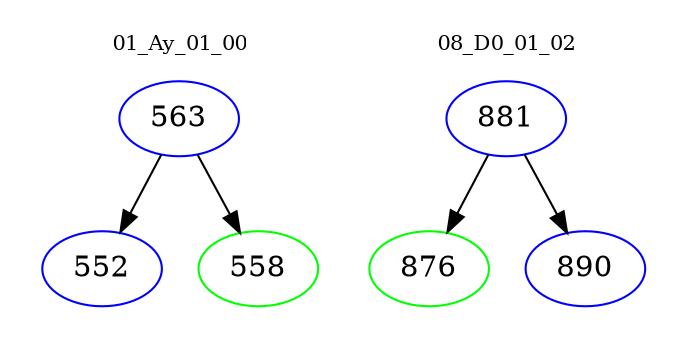 digraph{
subgraph cluster_0 {
color = white
label = "01_Ay_01_00";
fontsize=10;
T0_563 [label="563", color="blue"]
T0_563 -> T0_552 [color="black"]
T0_552 [label="552", color="blue"]
T0_563 -> T0_558 [color="black"]
T0_558 [label="558", color="green"]
}
subgraph cluster_1 {
color = white
label = "08_D0_01_02";
fontsize=10;
T1_881 [label="881", color="blue"]
T1_881 -> T1_876 [color="black"]
T1_876 [label="876", color="green"]
T1_881 -> T1_890 [color="black"]
T1_890 [label="890", color="blue"]
}
}
